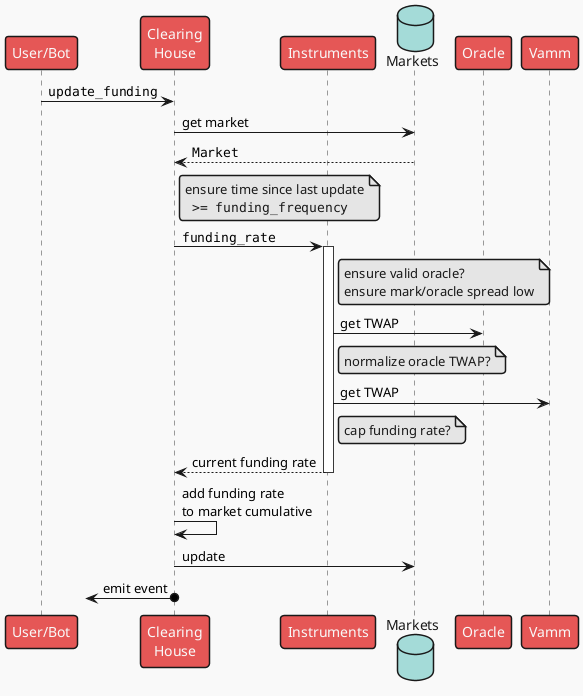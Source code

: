 @startuml update_funding
!theme mars

participant "User/Bot" as user
participant "Clearing\nHouse" as ch
participant "Instruments" as inst
database "Markets" as mkts
participant "Oracle" as oracle
participant "Vamm" as vamm

user -> ch : ""update_funding""

ch -> mkts : get market
return ""Market""

note right ch
ensure time since last update
  "">= funding_frequency""
end note

ch -> inst ++: ""funding_rate""
note right inst
ensure valid oracle?
ensure mark/oracle spread low
end note
inst -> oracle : get TWAP
note right inst
normalize oracle TWAP?
end note
inst -> vamm : get TWAP
note right inst
cap funding rate?
end note
return current funding rate

ch -> ch : add funding rate\nto market cumulative

ch -> mkts : update

?<-o ch : emit event

@enduml
